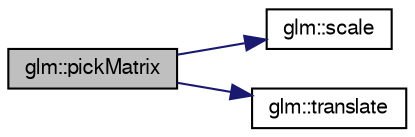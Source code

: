 digraph G
{
  bgcolor="transparent";
  edge [fontname="FreeSans",fontsize=10,labelfontname="FreeSans",labelfontsize=10];
  node [fontname="FreeSans",fontsize=10,shape=record];
  rankdir=LR;
  Node1 [label="glm::pickMatrix",height=0.2,width=0.4,color="black", fillcolor="grey75", style="filled" fontcolor="black"];
  Node1 -> Node2 [color="midnightblue",fontsize=10,style="solid"];
  Node2 [label="glm::scale",height=0.2,width=0.4,color="black",URL="$group__gtc__matrix__transform.html#g5e2bf1cdf124863558884751d611aea6"];
  Node1 -> Node3 [color="midnightblue",fontsize=10,style="solid"];
  Node3 [label="glm::translate",height=0.2,width=0.4,color="black",URL="$group__gtc__matrix__transform.html#gb05e6ebabf535a3d8f9d9bfc3df45143"];
}
